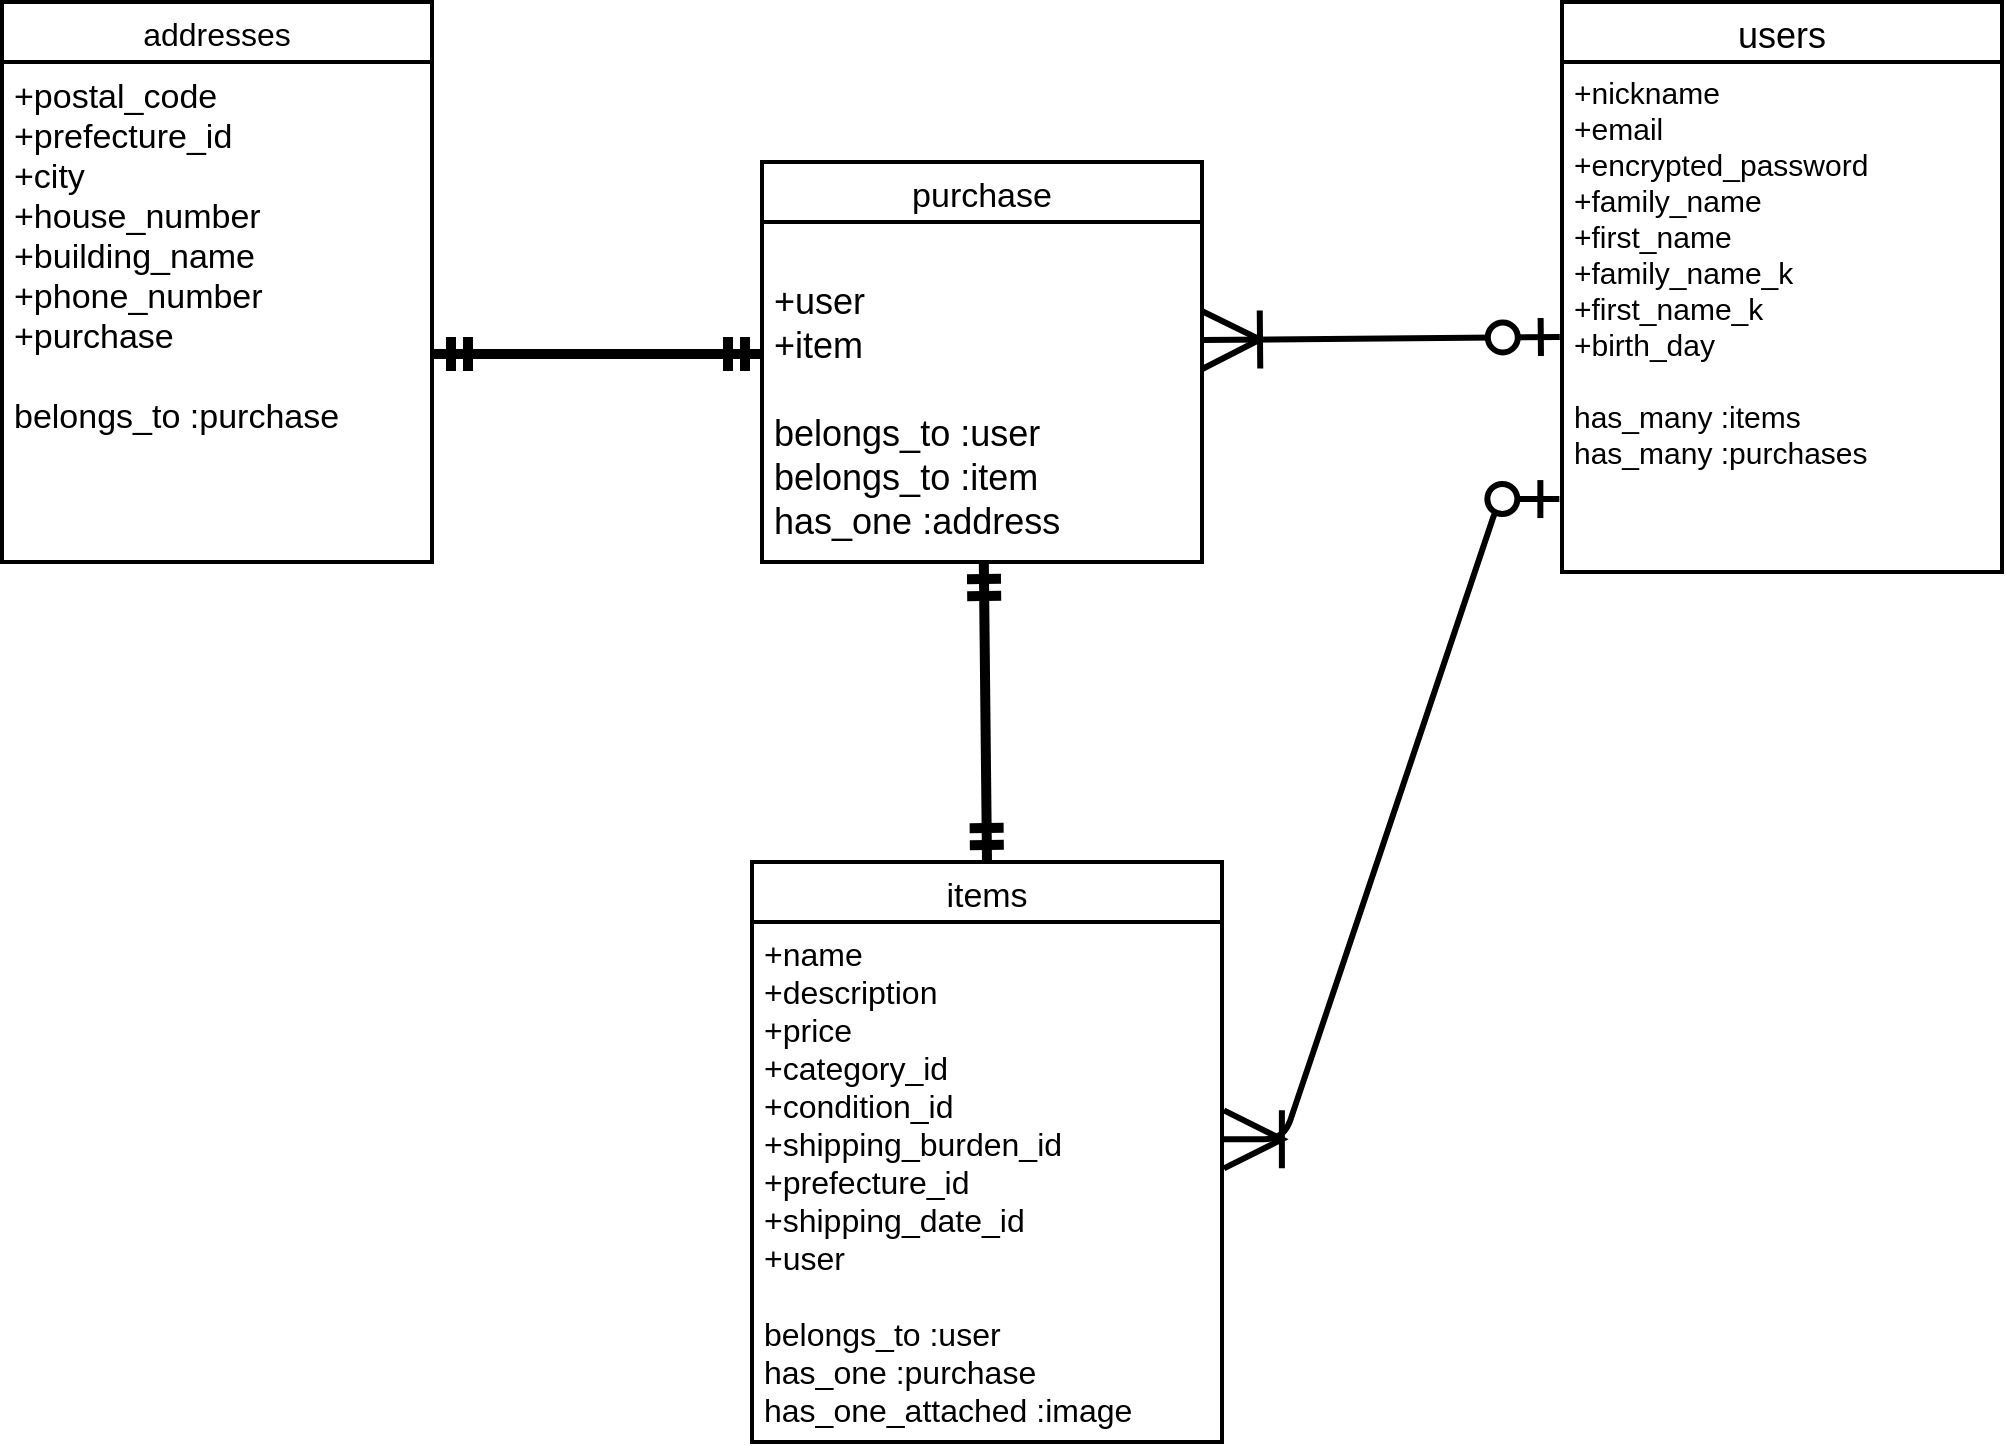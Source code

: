 <mxfile>
    <diagram id="9GZZcwMx20IjEm5So2_f" name="ページ1">
        <mxGraphModel dx="1040" dy="859" grid="1" gridSize="10" guides="1" tooltips="1" connect="1" arrows="1" fold="1" page="1" pageScale="1" pageWidth="827" pageHeight="1169" math="0" shadow="0">
            <root>
                <mxCell id="0"/>
                <mxCell id="1" parent="0"/>
                <mxCell id="14" value="users" style="swimlane;childLayout=stackLayout;horizontal=1;startSize=30;horizontalStack=0;fontSize=18;fontStyle=0;strokeWidth=2;resizeParent=0;resizeLast=1;shadow=0;dashed=0;align=center;" vertex="1" parent="1">
                    <mxGeometry x="840" y="110" width="220" height="285" as="geometry"/>
                </mxCell>
                <mxCell id="51" value="+nickname&#10;+email&#10;+encrypted_password&#10;+family_name&#10;+first_name&#10;+family_name_k&#10;+first_name_k&#10;+birth_day&#10;&#10;has_many :items &#10;has_many :purchases&#10;&#10;" style="align=left;strokeColor=none;fillColor=none;spacingLeft=4;fontSize=15;verticalAlign=top;resizable=0;rotatable=0;part=1;" vertex="1" parent="14">
                    <mxGeometry y="30" width="220" height="255" as="geometry"/>
                </mxCell>
                <mxCell id="16" value="items" style="swimlane;childLayout=stackLayout;horizontal=1;startSize=30;horizontalStack=0;fontSize=17;fontStyle=0;strokeWidth=2;resizeParent=0;resizeLast=1;shadow=0;dashed=0;align=center;" vertex="1" parent="1">
                    <mxGeometry x="435" y="540" width="235" height="290" as="geometry"/>
                </mxCell>
                <mxCell id="17" value="+name&#10;+description&#10;+price&#10;+category_id&#10;+condition_id&#10;+shipping_burden_id&#10;+prefecture_id&#10;+shipping_date_id&#10;+user&#10;&#10;belongs_to :user&#10;has_one :purchase&#10;has_one_attached :image" style="align=left;strokeColor=none;fillColor=none;spacingLeft=4;fontSize=16;verticalAlign=top;resizable=0;rotatable=0;part=1;" vertex="1" parent="16">
                    <mxGeometry y="30" width="235" height="260" as="geometry"/>
                </mxCell>
                <mxCell id="18" value="purchase" style="swimlane;childLayout=stackLayout;horizontal=1;startSize=30;horizontalStack=0;fontSize=17;fontStyle=0;strokeWidth=2;resizeParent=0;resizeLast=1;shadow=0;dashed=0;align=center;" vertex="1" parent="1">
                    <mxGeometry x="440" y="190" width="220" height="200" as="geometry"/>
                </mxCell>
                <mxCell id="19" value="&#10;+user&#10;+item&#10;&#10;belongs_to :user&#10;belongs_to :item&#10;has_one :address" style="align=left;strokeColor=none;fillColor=none;spacingLeft=4;fontSize=18;verticalAlign=top;resizable=0;rotatable=0;part=1;" vertex="1" parent="18">
                    <mxGeometry y="30" width="220" height="170" as="geometry"/>
                </mxCell>
                <mxCell id="23" value="addresses" style="swimlane;childLayout=stackLayout;horizontal=1;startSize=30;horizontalStack=0;fontSize=16;fontStyle=0;strokeWidth=2;resizeParent=0;resizeLast=1;shadow=0;dashed=0;align=center;" vertex="1" parent="1">
                    <mxGeometry x="60" y="110" width="215" height="280" as="geometry"/>
                </mxCell>
                <mxCell id="24" value="+postal_code&#10;+prefecture_id&#10;+city&#10;+house_number&#10;+building_name&#10;+phone_number&#10;+purchase&#10;&#10;belongs_to :purchase&#10;" style="align=left;strokeColor=none;fillColor=none;spacingLeft=4;fontSize=17;verticalAlign=top;resizable=0;rotatable=0;part=1;" vertex="1" parent="23">
                    <mxGeometry y="30" width="215" height="250" as="geometry"/>
                </mxCell>
                <mxCell id="56" value="" style="fontSize=12;html=1;endArrow=ERmandOne;startArrow=ERmandOne;strokeWidth=5;exitX=0.5;exitY=0;exitDx=0;exitDy=0;endSize=11;startSize=11;" edge="1" parent="1" source="16" target="19">
                    <mxGeometry width="100" height="100" relative="1" as="geometry">
                        <mxPoint x="551" y="540" as="sourcePoint"/>
                        <mxPoint x="580" y="380" as="targetPoint"/>
                    </mxGeometry>
                </mxCell>
                <mxCell id="59" value="" style="fontSize=12;html=1;endArrow=ERoneToMany;startArrow=ERzeroToOne;strokeWidth=3;endSize=25;startSize=15;exitX=-0.005;exitY=0.539;exitDx=0;exitDy=0;exitPerimeter=0;" edge="1" parent="1" source="51">
                    <mxGeometry width="100" height="100" relative="1" as="geometry">
                        <mxPoint x="820" y="279" as="sourcePoint"/>
                        <mxPoint x="660" y="279" as="targetPoint"/>
                    </mxGeometry>
                </mxCell>
                <mxCell id="60" value="" style="fontSize=12;html=1;endArrow=ERmandOne;startArrow=ERmandOne;strokeWidth=5;endSize=11;startSize=11;" edge="1" parent="1">
                    <mxGeometry width="100" height="100" relative="1" as="geometry">
                        <mxPoint x="276" y="286" as="sourcePoint"/>
                        <mxPoint x="440" y="286" as="targetPoint"/>
                    </mxGeometry>
                </mxCell>
                <mxCell id="62" value="" style="edgeStyle=entityRelationEdgeStyle;fontSize=12;html=1;endArrow=ERoneToMany;startArrow=ERzeroToOne;strokeWidth=3;entryX=1.004;entryY=0.418;entryDx=0;entryDy=0;entryPerimeter=0;endSize=25;startSize=15;exitX=-0.006;exitY=0.857;exitDx=0;exitDy=0;exitPerimeter=0;" edge="1" parent="1" source="51" target="17">
                    <mxGeometry width="100" height="100" relative="1" as="geometry">
                        <mxPoint x="840" y="395" as="sourcePoint"/>
                        <mxPoint x="1000" y="470" as="targetPoint"/>
                    </mxGeometry>
                </mxCell>
            </root>
        </mxGraphModel>
    </diagram>
</mxfile>
